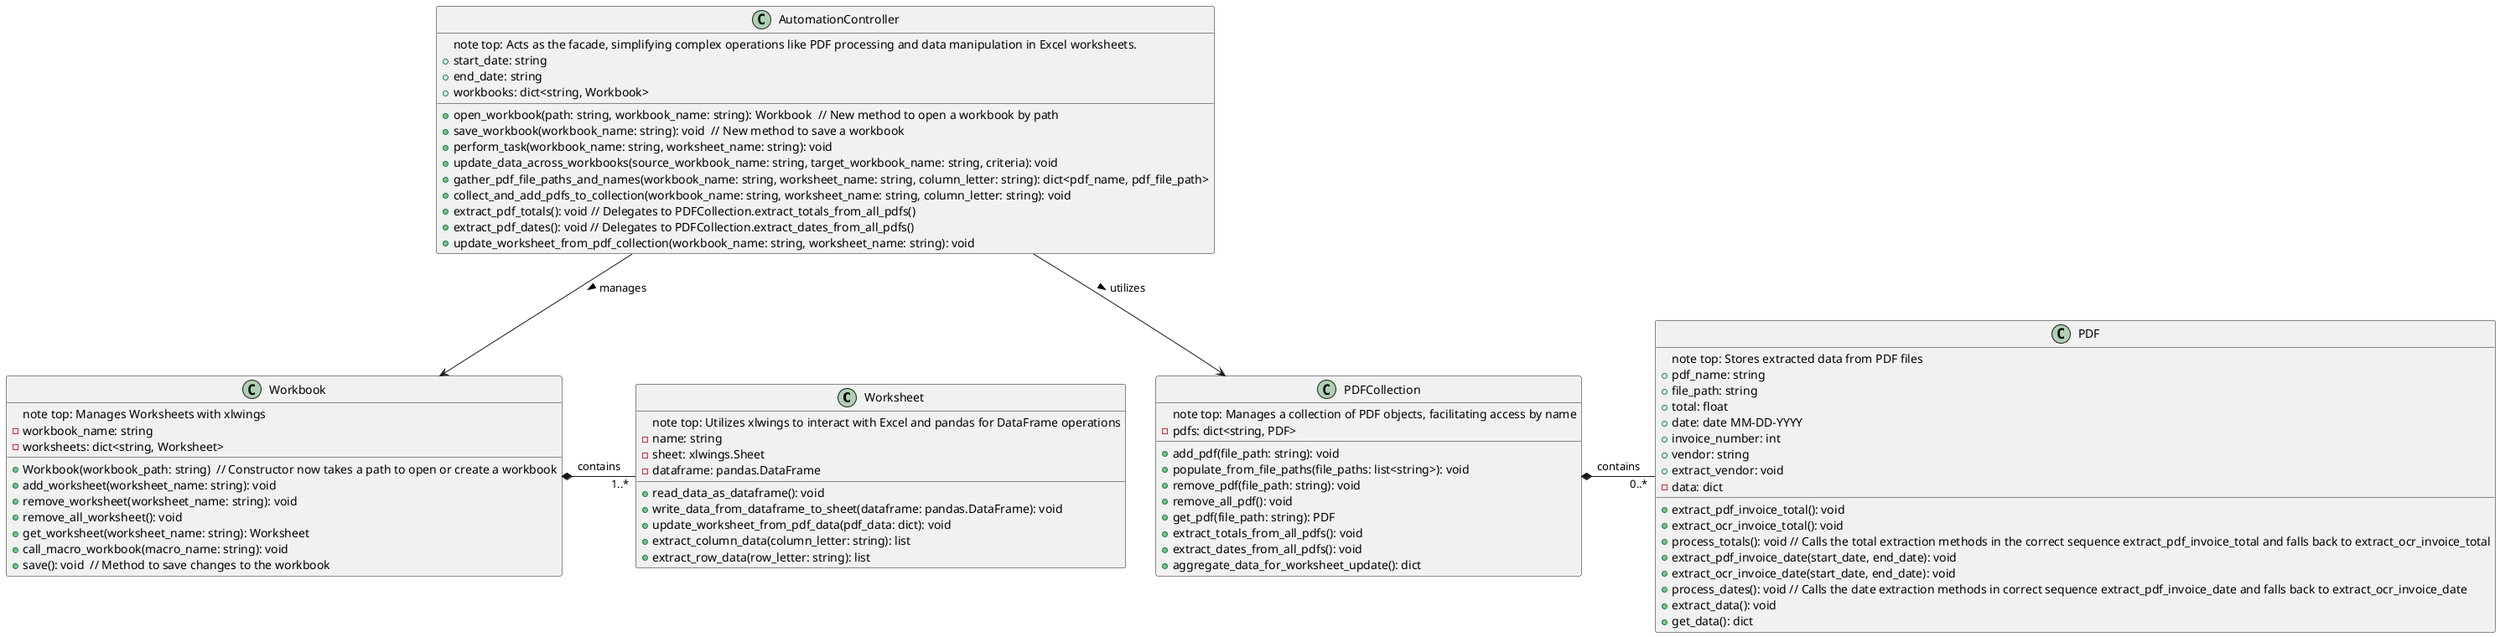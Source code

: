 @startuml
'https://plantuml.com/class-diagram

class Worksheet {
    note top: Utilizes xlwings to interact with Excel and pandas for DataFrame operations
    - name: string
    - sheet: xlwings.Sheet
    - dataframe: pandas.DataFrame
    + read_data_as_dataframe(): void
    + write_data_from_dataframe_to_sheet(dataframe: pandas.DataFrame): void
    + update_worksheet_from_pdf_data(pdf_data: dict): void
    + extract_column_data(column_letter: string): list
    + extract_row_data(row_letter: string): list
}

class Workbook {
    note top: Manages Worksheets with xlwings
    - workbook_name: string
    - worksheets: dict<string, Worksheet>
    + Workbook(workbook_path: string)  // Constructor now takes a path to open or create a workbook
    + add_worksheet(worksheet_name: string): void
    + remove_worksheet(worksheet_name: string): void
    + remove_all_worksheet(): void
    + get_worksheet(worksheet_name: string): Worksheet
    + call_macro_workbook(macro_name: string): void
    + save(): void  // Method to save changes to the workbook
}

class PDF {
    note top: Stores extracted data from PDF files
    + pdf_name: string
    + file_path: string
    + total: float
    + date: date MM-DD-YYYY
    + invoice_number: int
    + vendor: string
    + extract_pdf_invoice_total(): void
    + extract_ocr_invoice_total(): void
    + process_totals(): void // Calls the total extraction methods in the correct sequence extract_pdf_invoice_total and falls back to extract_ocr_invoice_total
    + extract_pdf_invoice_date(start_date, end_date): void
    + extract_ocr_invoice_date(start_date, end_date): void
    + process_dates(): void // Calls the date extraction methods in correct sequence extract_pdf_invoice_date and falls back to extract_ocr_invoice_date
    + extract_vendor: void
    - data: dict
    + extract_data(): void
    + get_data(): dict
}

class PDFCollection {
    note top: Manages a collection of PDF objects, facilitating access by name
    - pdfs: dict<string, PDF>
    + add_pdf(file_path: string): void
    + populate_from_file_paths(file_paths: list<string>): void
    + remove_pdf(file_path: string): void
    + remove_all_pdf(): void
    + get_pdf(file_path: string): PDF
    + extract_totals_from_all_pdfs(): void
    + extract_dates_from_all_pdfs(): void
    + aggregate_data_for_worksheet_update(): dict
}

class AutomationController {
    note top: Acts as the facade, simplifying complex operations like PDF processing and data manipulation in Excel worksheets.
    + start_date: string
    + end_date: string
    + workbooks: dict<string, Workbook>
    + open_workbook(path: string, workbook_name: string): Workbook  // New method to open a workbook by path
    + save_workbook(workbook_name: string): void  // New method to save a workbook
    + perform_task(workbook_name: string, worksheet_name: string): void
    + update_data_across_workbooks(source_workbook_name: string, target_workbook_name: string, criteria): void
    + gather_pdf_file_paths_and_names(workbook_name: string, worksheet_name: string, column_letter: string): dict<pdf_name, pdf_file_path>
    + collect_and_add_pdfs_to_collection(workbook_name: string, worksheet_name: string, column_letter: string): void
    + extract_pdf_totals(): void // Delegates to PDFCollection.extract_totals_from_all_pdfs()
    + extract_pdf_dates(): void // Delegates to PDFCollection.extract_dates_from_all_pdfs()
    + update_worksheet_from_pdf_collection(workbook_name: string, worksheet_name: string): void
}

Workbook *- "1..*" Worksheet : contains
PDFCollection *- "0..*" PDF : contains
AutomationController --> Workbook : manages >
AutomationController --> PDFCollection : utilizes >


@enduml

